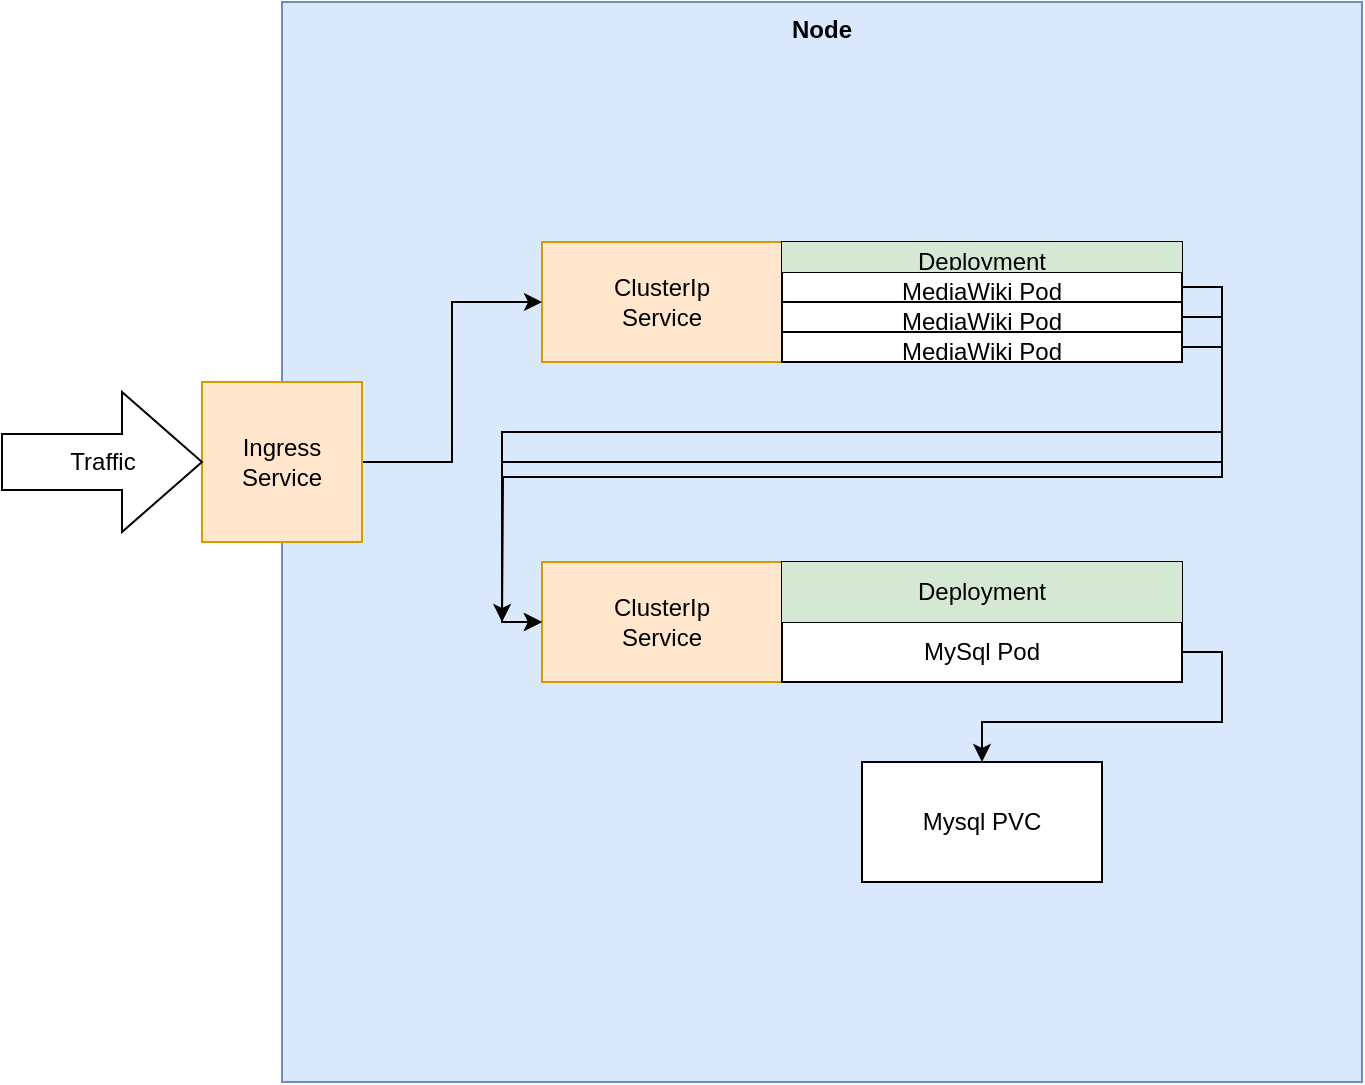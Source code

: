<mxfile version="13.6.5" type="github">
  <diagram id="OyWgExuCJXgKYed-ARVL" name="Page-1">
    <mxGraphModel dx="1422" dy="773" grid="1" gridSize="10" guides="1" tooltips="1" connect="1" arrows="1" fold="1" page="1" pageScale="1" pageWidth="850" pageHeight="1100" math="0" shadow="0">
      <root>
        <mxCell id="0" />
        <mxCell id="1" parent="0" />
        <object label="&lt;b&gt;Node&lt;/b&gt;" id="ToQ4hSOvCYBS3CP5RXrv-1">
          <mxCell style="whiteSpace=wrap;html=1;aspect=fixed;verticalAlign=top;fillColor=#dae8fc;strokeColor=#6c8ebf;" vertex="1" parent="1">
            <mxGeometry x="140" y="70" width="540" height="540" as="geometry" />
          </mxCell>
        </object>
        <mxCell id="ToQ4hSOvCYBS3CP5RXrv-2" value="&lt;div&gt;ClusterIp&lt;/div&gt;&lt;div&gt;Service&lt;br&gt;&lt;/div&gt;" style="rounded=0;whiteSpace=wrap;html=1;fillColor=#ffe6cc;strokeColor=#d79b00;" vertex="1" parent="1">
          <mxGeometry x="270" y="190" width="120" height="60" as="geometry" />
        </mxCell>
        <mxCell id="ToQ4hSOvCYBS3CP5RXrv-4" value="" style="shape=table;html=1;whiteSpace=wrap;startSize=0;container=1;collapsible=0;childLayout=tableLayout;" vertex="1" parent="1">
          <mxGeometry x="390" y="190" width="200" height="60" as="geometry" />
        </mxCell>
        <mxCell id="ToQ4hSOvCYBS3CP5RXrv-5" value="" style="shape=partialRectangle;html=1;whiteSpace=wrap;collapsible=0;dropTarget=0;pointerEvents=0;fillColor=none;top=0;left=0;bottom=0;right=0;points=[[0,0.5],[1,0.5]];portConstraint=eastwest;" vertex="1" parent="ToQ4hSOvCYBS3CP5RXrv-4">
          <mxGeometry width="200" height="15" as="geometry" />
        </mxCell>
        <mxCell id="ToQ4hSOvCYBS3CP5RXrv-6" value="Deployment" style="shape=partialRectangle;html=1;whiteSpace=wrap;connectable=0;overflow=hidden;fillColor=#d5e8d4;top=0;left=0;bottom=0;right=0;strokeColor=#82b366;" vertex="1" parent="ToQ4hSOvCYBS3CP5RXrv-5">
          <mxGeometry width="200" height="15" as="geometry" />
        </mxCell>
        <mxCell id="ToQ4hSOvCYBS3CP5RXrv-7" value="" style="shape=partialRectangle;html=1;whiteSpace=wrap;collapsible=0;dropTarget=0;pointerEvents=0;fillColor=none;top=0;left=0;bottom=0;right=0;points=[[0,0.5],[1,0.5]];portConstraint=eastwest;" vertex="1" parent="ToQ4hSOvCYBS3CP5RXrv-4">
          <mxGeometry y="15" width="200" height="15" as="geometry" />
        </mxCell>
        <mxCell id="ToQ4hSOvCYBS3CP5RXrv-8" value="MediaWiki Pod" style="shape=partialRectangle;html=1;whiteSpace=wrap;connectable=0;overflow=hidden;fillColor=none;top=0;left=0;bottom=0;right=0;" vertex="1" parent="ToQ4hSOvCYBS3CP5RXrv-7">
          <mxGeometry width="200" height="15" as="geometry" />
        </mxCell>
        <mxCell id="ToQ4hSOvCYBS3CP5RXrv-9" value="" style="shape=partialRectangle;html=1;whiteSpace=wrap;collapsible=0;dropTarget=0;pointerEvents=0;fillColor=none;top=0;left=0;bottom=0;right=0;points=[[0,0.5],[1,0.5]];portConstraint=eastwest;" vertex="1" parent="ToQ4hSOvCYBS3CP5RXrv-4">
          <mxGeometry y="30" width="200" height="15" as="geometry" />
        </mxCell>
        <mxCell id="ToQ4hSOvCYBS3CP5RXrv-10" value="MediaWiki Pod" style="shape=partialRectangle;html=1;whiteSpace=wrap;connectable=0;overflow=hidden;fillColor=none;top=0;left=0;bottom=0;right=0;" vertex="1" parent="ToQ4hSOvCYBS3CP5RXrv-9">
          <mxGeometry width="200" height="15" as="geometry" />
        </mxCell>
        <mxCell id="ToQ4hSOvCYBS3CP5RXrv-11" value="" style="shape=partialRectangle;html=1;whiteSpace=wrap;collapsible=0;dropTarget=0;pointerEvents=0;fillColor=none;top=0;left=0;bottom=0;right=0;points=[[0,0.5],[1,0.5]];portConstraint=eastwest;" vertex="1" parent="ToQ4hSOvCYBS3CP5RXrv-4">
          <mxGeometry y="45" width="200" height="15" as="geometry" />
        </mxCell>
        <mxCell id="ToQ4hSOvCYBS3CP5RXrv-12" value="&lt;div&gt;MediaWiki Pod&lt;/div&gt;" style="shape=partialRectangle;html=1;whiteSpace=wrap;connectable=0;overflow=hidden;fillColor=none;top=0;left=0;bottom=0;right=0;" vertex="1" parent="ToQ4hSOvCYBS3CP5RXrv-11">
          <mxGeometry width="200" height="15" as="geometry" />
        </mxCell>
        <mxCell id="ToQ4hSOvCYBS3CP5RXrv-13" value="&lt;div&gt;ClusterIp&lt;/div&gt;&lt;div&gt;Service&lt;br&gt;&lt;/div&gt;" style="rounded=0;whiteSpace=wrap;html=1;fillColor=#ffe6cc;strokeColor=#d79b00;" vertex="1" parent="1">
          <mxGeometry x="270" y="350" width="120" height="60" as="geometry" />
        </mxCell>
        <mxCell id="ToQ4hSOvCYBS3CP5RXrv-32" style="edgeStyle=orthogonalEdgeStyle;rounded=0;orthogonalLoop=1;jettySize=auto;html=1;exitX=1;exitY=0.5;exitDx=0;exitDy=0;entryX=0;entryY=0.5;entryDx=0;entryDy=0;" edge="1" parent="1" source="ToQ4hSOvCYBS3CP5RXrv-28" target="ToQ4hSOvCYBS3CP5RXrv-2">
          <mxGeometry relative="1" as="geometry" />
        </mxCell>
        <mxCell id="ToQ4hSOvCYBS3CP5RXrv-28" value="Ingress&lt;br&gt;Service" style="whiteSpace=wrap;html=1;aspect=fixed;fillColor=#ffe6cc;strokeColor=#d79b00;" vertex="1" parent="1">
          <mxGeometry x="100" y="260" width="80" height="80" as="geometry" />
        </mxCell>
        <mxCell id="ToQ4hSOvCYBS3CP5RXrv-30" value="Traffic" style="html=1;shadow=0;dashed=0;align=center;verticalAlign=middle;shape=mxgraph.arrows2.arrow;dy=0.6;dx=40;notch=0;" vertex="1" parent="1">
          <mxGeometry y="265" width="100" height="70" as="geometry" />
        </mxCell>
        <mxCell id="ToQ4hSOvCYBS3CP5RXrv-34" style="edgeStyle=orthogonalEdgeStyle;rounded=0;orthogonalLoop=1;jettySize=auto;html=1;exitX=1;exitY=0.5;exitDx=0;exitDy=0;entryX=0;entryY=0.5;entryDx=0;entryDy=0;" edge="1" parent="1" source="ToQ4hSOvCYBS3CP5RXrv-7" target="ToQ4hSOvCYBS3CP5RXrv-13">
          <mxGeometry relative="1" as="geometry" />
        </mxCell>
        <mxCell id="ToQ4hSOvCYBS3CP5RXrv-35" style="edgeStyle=orthogonalEdgeStyle;rounded=0;orthogonalLoop=1;jettySize=auto;html=1;exitX=1;exitY=0.5;exitDx=0;exitDy=0;" edge="1" parent="1" source="ToQ4hSOvCYBS3CP5RXrv-9">
          <mxGeometry relative="1" as="geometry">
            <mxPoint x="250" y="380" as="targetPoint" />
          </mxGeometry>
        </mxCell>
        <mxCell id="ToQ4hSOvCYBS3CP5RXrv-36" style="edgeStyle=orthogonalEdgeStyle;rounded=0;orthogonalLoop=1;jettySize=auto;html=1;exitX=1;exitY=0.5;exitDx=0;exitDy=0;entryX=0;entryY=0.5;entryDx=0;entryDy=0;" edge="1" parent="1" source="ToQ4hSOvCYBS3CP5RXrv-11" target="ToQ4hSOvCYBS3CP5RXrv-13">
          <mxGeometry relative="1" as="geometry" />
        </mxCell>
        <mxCell id="ToQ4hSOvCYBS3CP5RXrv-38" value="" style="shape=table;html=1;whiteSpace=wrap;startSize=0;container=1;collapsible=0;childLayout=tableLayout;" vertex="1" parent="1">
          <mxGeometry x="390" y="350" width="200" height="60" as="geometry" />
        </mxCell>
        <mxCell id="ToQ4hSOvCYBS3CP5RXrv-39" value="" style="shape=partialRectangle;html=1;whiteSpace=wrap;collapsible=0;dropTarget=0;pointerEvents=0;fillColor=none;top=0;left=0;bottom=0;right=0;points=[[0,0.5],[1,0.5]];portConstraint=eastwest;" vertex="1" parent="ToQ4hSOvCYBS3CP5RXrv-38">
          <mxGeometry width="200" height="30" as="geometry" />
        </mxCell>
        <mxCell id="ToQ4hSOvCYBS3CP5RXrv-40" value="Deployment" style="shape=partialRectangle;html=1;whiteSpace=wrap;connectable=0;overflow=hidden;fillColor=#d5e8d4;top=0;left=0;bottom=0;right=0;strokeColor=#82b366;" vertex="1" parent="ToQ4hSOvCYBS3CP5RXrv-39">
          <mxGeometry width="200" height="30" as="geometry" />
        </mxCell>
        <mxCell id="ToQ4hSOvCYBS3CP5RXrv-41" value="" style="shape=partialRectangle;html=1;whiteSpace=wrap;collapsible=0;dropTarget=0;pointerEvents=0;fillColor=none;top=0;left=0;bottom=0;right=0;points=[[0,0.5],[1,0.5]];portConstraint=eastwest;" vertex="1" parent="ToQ4hSOvCYBS3CP5RXrv-38">
          <mxGeometry y="30" width="200" height="30" as="geometry" />
        </mxCell>
        <mxCell id="ToQ4hSOvCYBS3CP5RXrv-42" value="MySql Pod" style="shape=partialRectangle;html=1;whiteSpace=wrap;connectable=0;overflow=hidden;fillColor=none;top=0;left=0;bottom=0;right=0;" vertex="1" parent="ToQ4hSOvCYBS3CP5RXrv-41">
          <mxGeometry width="200" height="30" as="geometry" />
        </mxCell>
        <mxCell id="ToQ4hSOvCYBS3CP5RXrv-43" value="Mysql PVC" style="rounded=0;whiteSpace=wrap;html=1;" vertex="1" parent="1">
          <mxGeometry x="430" y="450" width="120" height="60" as="geometry" />
        </mxCell>
        <mxCell id="ToQ4hSOvCYBS3CP5RXrv-44" style="edgeStyle=orthogonalEdgeStyle;rounded=0;orthogonalLoop=1;jettySize=auto;html=1;exitX=1;exitY=0.5;exitDx=0;exitDy=0;" edge="1" parent="1" source="ToQ4hSOvCYBS3CP5RXrv-41" target="ToQ4hSOvCYBS3CP5RXrv-43">
          <mxGeometry relative="1" as="geometry" />
        </mxCell>
      </root>
    </mxGraphModel>
  </diagram>
</mxfile>
